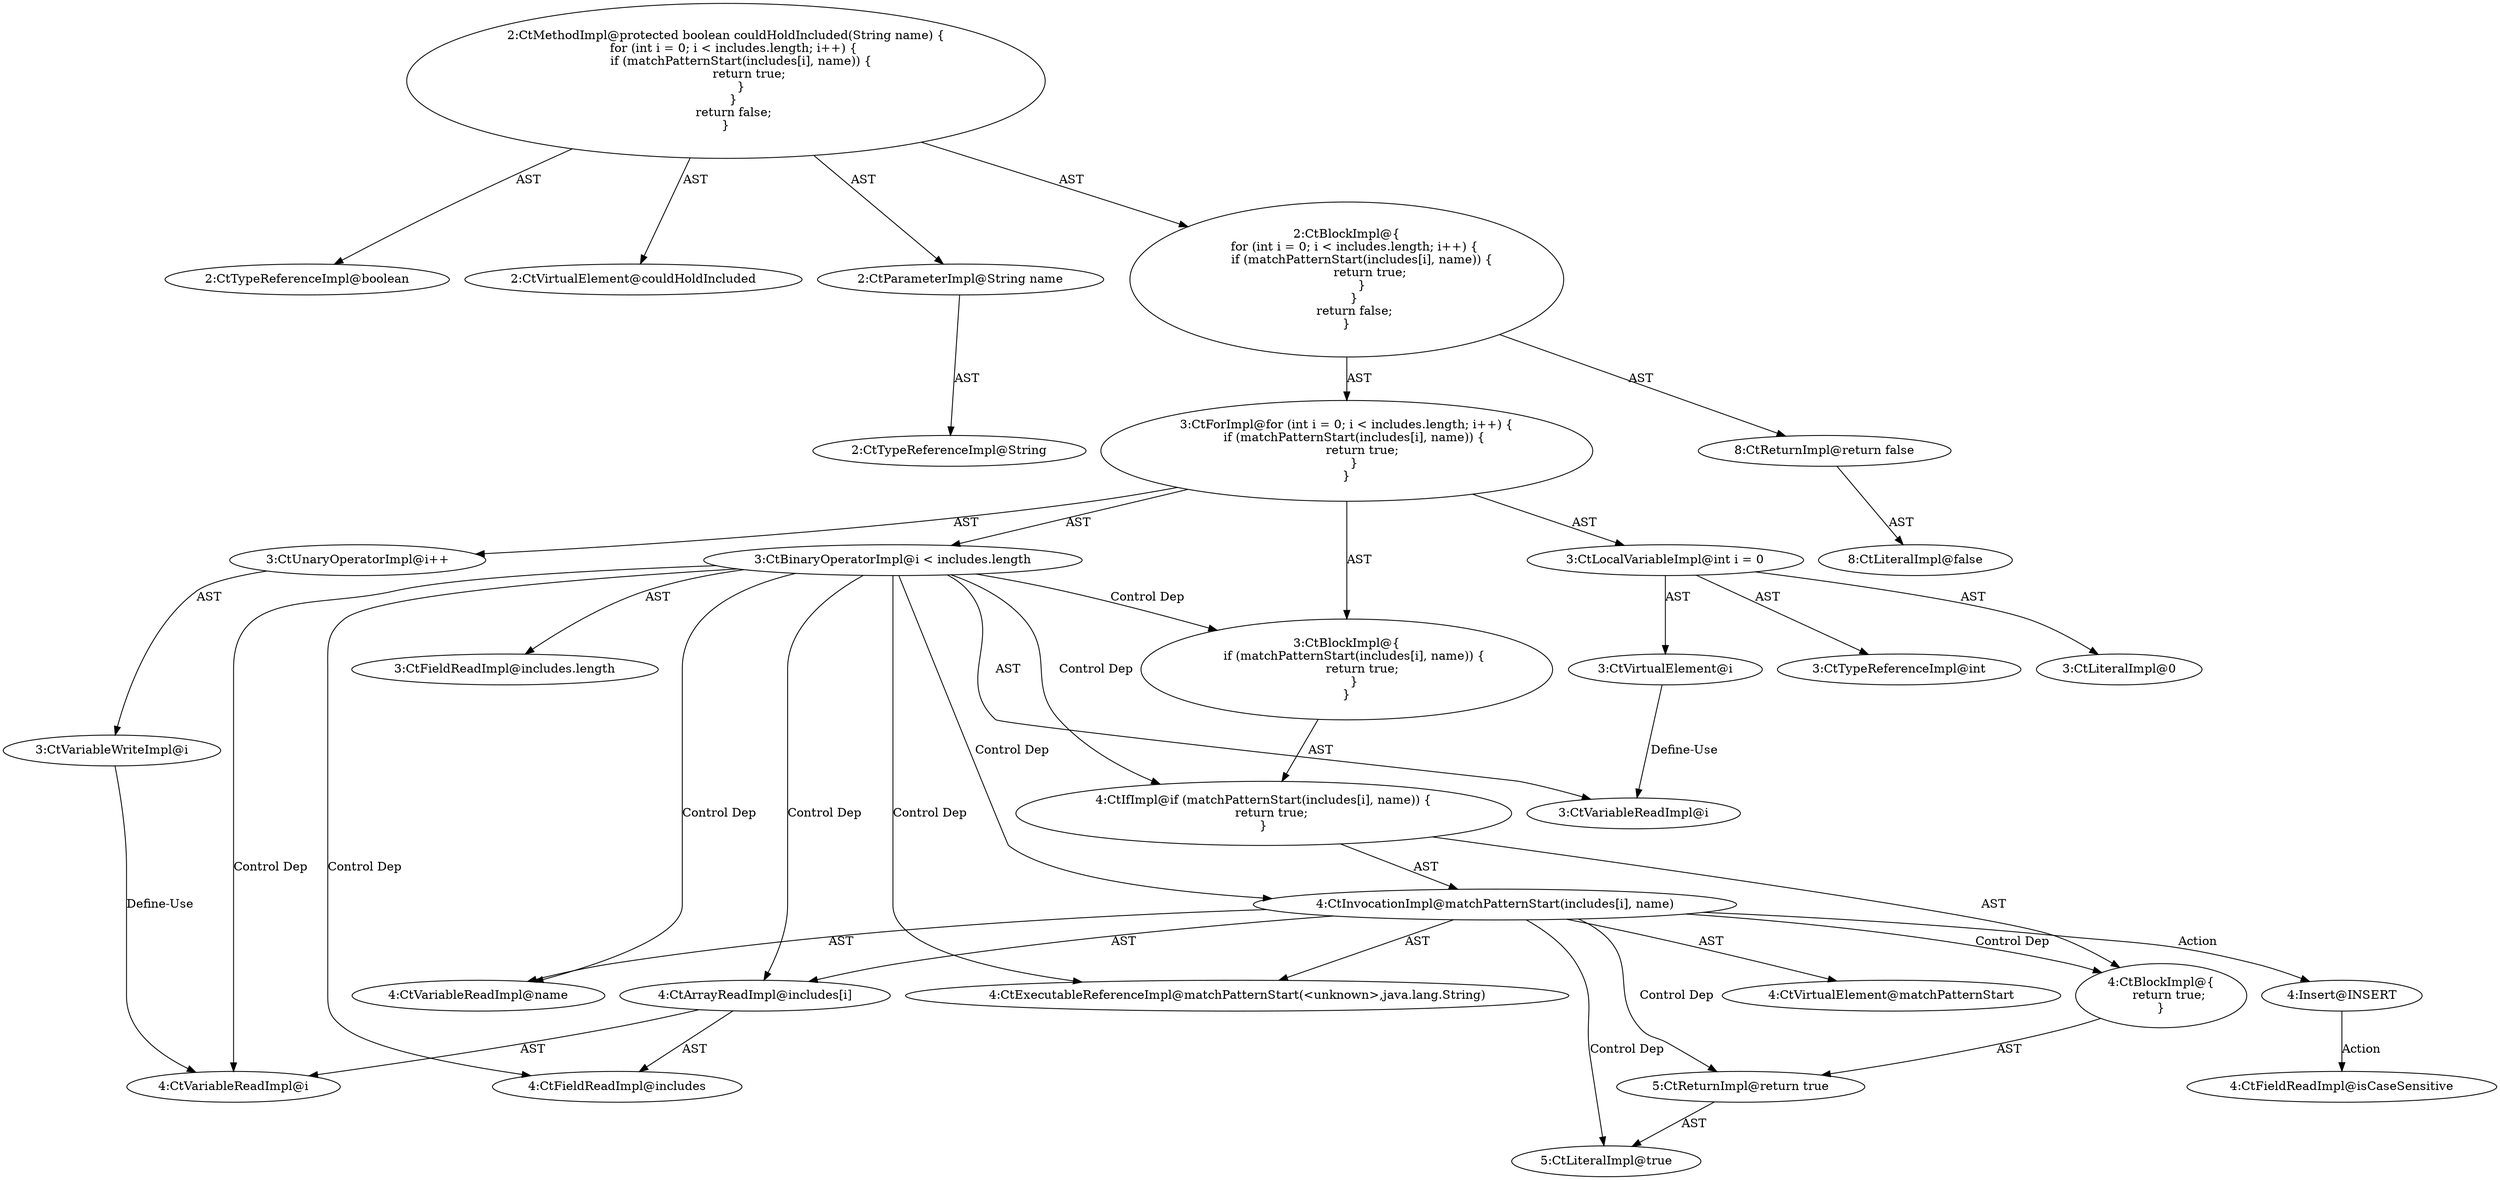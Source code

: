 digraph "couldHoldIncluded#?,String" {
0 [label="2:CtTypeReferenceImpl@boolean" shape=ellipse]
1 [label="2:CtVirtualElement@couldHoldIncluded" shape=ellipse]
2 [label="2:CtParameterImpl@String name" shape=ellipse]
3 [label="2:CtTypeReferenceImpl@String" shape=ellipse]
4 [label="3:CtTypeReferenceImpl@int" shape=ellipse]
5 [label="3:CtLiteralImpl@0" shape=ellipse]
6 [label="3:CtVirtualElement@i" shape=ellipse]
7 [label="3:CtLocalVariableImpl@int i = 0" shape=ellipse]
8 [label="3:CtVariableReadImpl@i" shape=ellipse]
9 [label="3:CtFieldReadImpl@includes.length" shape=ellipse]
10 [label="3:CtBinaryOperatorImpl@i < includes.length" shape=ellipse]
11 [label="3:CtVariableWriteImpl@i" shape=ellipse]
12 [label="3:CtUnaryOperatorImpl@i++" shape=ellipse]
13 [label="4:CtExecutableReferenceImpl@matchPatternStart(<unknown>,java.lang.String)" shape=ellipse]
14 [label="4:CtVirtualElement@matchPatternStart" shape=ellipse]
15 [label="4:CtFieldReadImpl@includes" shape=ellipse]
16 [label="4:CtVariableReadImpl@i" shape=ellipse]
17 [label="4:CtArrayReadImpl@includes[i]" shape=ellipse]
18 [label="4:CtVariableReadImpl@name" shape=ellipse]
19 [label="4:CtInvocationImpl@matchPatternStart(includes[i], name)" shape=ellipse]
20 [label="5:CtLiteralImpl@true" shape=ellipse]
21 [label="5:CtReturnImpl@return true" shape=ellipse]
22 [label="4:CtBlockImpl@\{
    return true;
\}" shape=ellipse]
23 [label="4:CtIfImpl@if (matchPatternStart(includes[i], name)) \{
    return true;
\}" shape=ellipse]
24 [label="3:CtBlockImpl@\{
    if (matchPatternStart(includes[i], name)) \{
        return true;
    \}
\}" shape=ellipse]
25 [label="3:CtForImpl@for (int i = 0; i < includes.length; i++) \{
    if (matchPatternStart(includes[i], name)) \{
        return true;
    \}
\}" shape=ellipse]
26 [label="8:CtLiteralImpl@false" shape=ellipse]
27 [label="8:CtReturnImpl@return false" shape=ellipse]
28 [label="2:CtBlockImpl@\{
    for (int i = 0; i < includes.length; i++) \{
        if (matchPatternStart(includes[i], name)) \{
            return true;
        \}
    \}
    return false;
\}" shape=ellipse]
29 [label="2:CtMethodImpl@protected boolean couldHoldIncluded(String name) \{
    for (int i = 0; i < includes.length; i++) \{
        if (matchPatternStart(includes[i], name)) \{
            return true;
        \}
    \}
    return false;
\}" shape=ellipse]
30 [label="4:Insert@INSERT" shape=ellipse]
31 [label="4:CtFieldReadImpl@isCaseSensitive" shape=ellipse]
2 -> 3 [label="AST"];
6 -> 8 [label="Define-Use"];
7 -> 6 [label="AST"];
7 -> 4 [label="AST"];
7 -> 5 [label="AST"];
10 -> 8 [label="AST"];
10 -> 9 [label="AST"];
10 -> 24 [label="Control Dep"];
10 -> 23 [label="Control Dep"];
10 -> 19 [label="Control Dep"];
10 -> 13 [label="Control Dep"];
10 -> 17 [label="Control Dep"];
10 -> 15 [label="Control Dep"];
10 -> 16 [label="Control Dep"];
10 -> 18 [label="Control Dep"];
11 -> 16 [label="Define-Use"];
12 -> 11 [label="AST"];
17 -> 15 [label="AST"];
17 -> 16 [label="AST"];
19 -> 14 [label="AST"];
19 -> 13 [label="AST"];
19 -> 17 [label="AST"];
19 -> 18 [label="AST"];
19 -> 22 [label="Control Dep"];
19 -> 21 [label="Control Dep"];
19 -> 20 [label="Control Dep"];
19 -> 30 [label="Action"];
21 -> 20 [label="AST"];
22 -> 21 [label="AST"];
23 -> 19 [label="AST"];
23 -> 22 [label="AST"];
24 -> 23 [label="AST"];
25 -> 7 [label="AST"];
25 -> 10 [label="AST"];
25 -> 12 [label="AST"];
25 -> 24 [label="AST"];
27 -> 26 [label="AST"];
28 -> 25 [label="AST"];
28 -> 27 [label="AST"];
29 -> 1 [label="AST"];
29 -> 0 [label="AST"];
29 -> 2 [label="AST"];
29 -> 28 [label="AST"];
30 -> 31 [label="Action"];
}